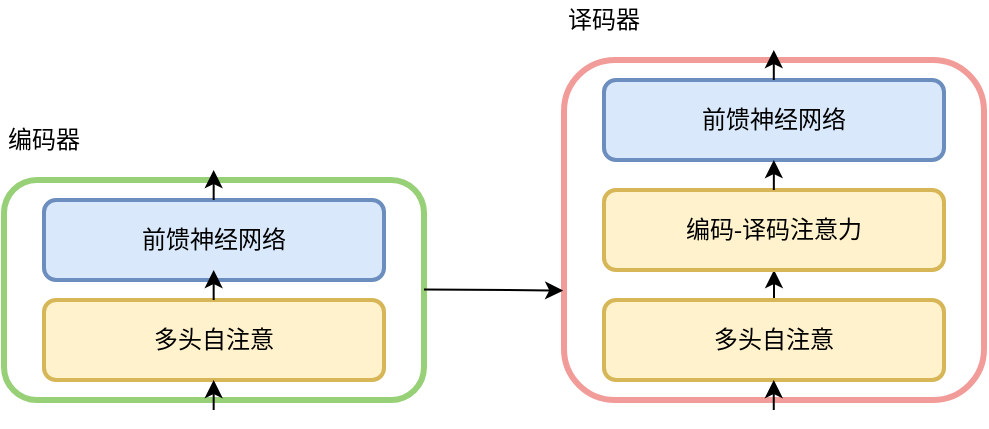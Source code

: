 <mxfile version="14.6.9" type="github">
  <diagram id="Y1r_ca_zKAyjnsKLVMc5" name="第 1 页">
    <mxGraphModel dx="642" dy="425" grid="0" gridSize="10" guides="1" tooltips="1" connect="1" arrows="1" fold="1" page="1" pageScale="1" pageWidth="827" pageHeight="1169" math="0" shadow="0">
      <root>
        <mxCell id="0" />
        <mxCell id="1" parent="0" />
        <mxCell id="dbpu4I7PjvVpwbkaQ9op-1" value="" style="rounded=1;whiteSpace=wrap;html=1;strokeWidth=3;strokeColor=#97D077;" vertex="1" parent="1">
          <mxGeometry x="110" y="220" width="210" height="110" as="geometry" />
        </mxCell>
        <mxCell id="dbpu4I7PjvVpwbkaQ9op-2" value="前馈神经网络" style="rounded=1;whiteSpace=wrap;html=1;strokeWidth=2;fillColor=#dae8fc;strokeColor=#6c8ebf;" vertex="1" parent="1">
          <mxGeometry x="130" y="230" width="170" height="40" as="geometry" />
        </mxCell>
        <mxCell id="dbpu4I7PjvVpwbkaQ9op-4" value="多头自注意" style="rounded=1;whiteSpace=wrap;html=1;strokeWidth=2;fillColor=#fff2cc;strokeColor=#d6b656;" vertex="1" parent="1">
          <mxGeometry x="130" y="280" width="170" height="40" as="geometry" />
        </mxCell>
        <mxCell id="dbpu4I7PjvVpwbkaQ9op-5" value="" style="rounded=1;whiteSpace=wrap;html=1;strokeWidth=3;strokeColor=#F19C99;" vertex="1" parent="1">
          <mxGeometry x="390" y="160" width="210" height="170" as="geometry" />
        </mxCell>
        <mxCell id="dbpu4I7PjvVpwbkaQ9op-6" value="前馈神经网络" style="rounded=1;whiteSpace=wrap;html=1;strokeWidth=2;fillColor=#dae8fc;strokeColor=#6c8ebf;" vertex="1" parent="1">
          <mxGeometry x="410" y="170" width="170" height="40" as="geometry" />
        </mxCell>
        <mxCell id="dbpu4I7PjvVpwbkaQ9op-13" value="" style="edgeStyle=orthogonalEdgeStyle;rounded=0;orthogonalLoop=1;jettySize=auto;html=1;entryX=0.5;entryY=1;entryDx=0;entryDy=0;" edge="1" parent="1" source="dbpu4I7PjvVpwbkaQ9op-7" target="dbpu4I7PjvVpwbkaQ9op-8">
          <mxGeometry relative="1" as="geometry" />
        </mxCell>
        <mxCell id="dbpu4I7PjvVpwbkaQ9op-7" value="多头自注意" style="rounded=1;whiteSpace=wrap;html=1;strokeWidth=2;fillColor=#fff2cc;strokeColor=#d6b656;" vertex="1" parent="1">
          <mxGeometry x="410" y="280" width="170" height="40" as="geometry" />
        </mxCell>
        <mxCell id="dbpu4I7PjvVpwbkaQ9op-8" value="&lt;font style=&quot;font-size: 12px&quot;&gt;&lt;span&gt;编码&lt;/span&gt;&lt;span style=&quot;font-family: &amp;#34;times new roman&amp;#34; , serif&quot; lang=&quot;EN-US&quot;&gt;-&lt;/span&gt;&lt;span&gt;译码注意力&lt;/span&gt;&lt;/font&gt;" style="rounded=1;whiteSpace=wrap;html=1;strokeWidth=2;fillColor=#fff2cc;strokeColor=#d6b656;" vertex="1" parent="1">
          <mxGeometry x="410" y="225" width="170" height="40" as="geometry" />
        </mxCell>
        <mxCell id="dbpu4I7PjvVpwbkaQ9op-10" value="编码器" style="text;html=1;strokeColor=none;fillColor=none;align=center;verticalAlign=middle;whiteSpace=wrap;rounded=0;" vertex="1" parent="1">
          <mxGeometry x="110" y="190" width="40" height="20" as="geometry" />
        </mxCell>
        <mxCell id="dbpu4I7PjvVpwbkaQ9op-11" value="译码器" style="text;html=1;strokeColor=none;fillColor=none;align=center;verticalAlign=middle;whiteSpace=wrap;rounded=0;" vertex="1" parent="1">
          <mxGeometry x="390" y="130" width="40" height="20" as="geometry" />
        </mxCell>
        <mxCell id="dbpu4I7PjvVpwbkaQ9op-12" value="" style="endArrow=classic;html=1;entryX=-0.002;entryY=0.678;entryDx=0;entryDy=0;entryPerimeter=0;" edge="1" parent="1" target="dbpu4I7PjvVpwbkaQ9op-5">
          <mxGeometry width="50" height="50" relative="1" as="geometry">
            <mxPoint x="320" y="274.71" as="sourcePoint" />
            <mxPoint x="370" y="274.71" as="targetPoint" />
          </mxGeometry>
        </mxCell>
        <mxCell id="dbpu4I7PjvVpwbkaQ9op-14" value="" style="edgeStyle=orthogonalEdgeStyle;rounded=0;orthogonalLoop=1;jettySize=auto;html=1;entryX=0.5;entryY=1;entryDx=0;entryDy=0;" edge="1" parent="1">
          <mxGeometry relative="1" as="geometry">
            <mxPoint x="494.92" y="225" as="sourcePoint" />
            <mxPoint x="494.92" y="210" as="targetPoint" />
          </mxGeometry>
        </mxCell>
        <mxCell id="dbpu4I7PjvVpwbkaQ9op-15" value="" style="edgeStyle=orthogonalEdgeStyle;rounded=0;orthogonalLoop=1;jettySize=auto;html=1;entryX=0.5;entryY=1;entryDx=0;entryDy=0;" edge="1" parent="1">
          <mxGeometry relative="1" as="geometry">
            <mxPoint x="494.88" y="335" as="sourcePoint" />
            <mxPoint x="494.88" y="320" as="targetPoint" />
          </mxGeometry>
        </mxCell>
        <mxCell id="dbpu4I7PjvVpwbkaQ9op-16" value="" style="edgeStyle=orthogonalEdgeStyle;rounded=0;orthogonalLoop=1;jettySize=auto;html=1;entryX=0.5;entryY=1;entryDx=0;entryDy=0;" edge="1" parent="1">
          <mxGeometry relative="1" as="geometry">
            <mxPoint x="494.9" y="170" as="sourcePoint" />
            <mxPoint x="494.9" y="155" as="targetPoint" />
          </mxGeometry>
        </mxCell>
        <mxCell id="dbpu4I7PjvVpwbkaQ9op-17" value="" style="edgeStyle=orthogonalEdgeStyle;rounded=0;orthogonalLoop=1;jettySize=auto;html=1;entryX=0.5;entryY=1;entryDx=0;entryDy=0;" edge="1" parent="1">
          <mxGeometry relative="1" as="geometry">
            <mxPoint x="214.83" y="335" as="sourcePoint" />
            <mxPoint x="214.83" y="320" as="targetPoint" />
          </mxGeometry>
        </mxCell>
        <mxCell id="dbpu4I7PjvVpwbkaQ9op-18" value="" style="edgeStyle=orthogonalEdgeStyle;rounded=0;orthogonalLoop=1;jettySize=auto;html=1;entryX=0.5;entryY=1;entryDx=0;entryDy=0;" edge="1" parent="1">
          <mxGeometry relative="1" as="geometry">
            <mxPoint x="214.83" y="280" as="sourcePoint" />
            <mxPoint x="214.83" y="265" as="targetPoint" />
          </mxGeometry>
        </mxCell>
        <mxCell id="dbpu4I7PjvVpwbkaQ9op-19" value="" style="edgeStyle=orthogonalEdgeStyle;rounded=0;orthogonalLoop=1;jettySize=auto;html=1;entryX=0.5;entryY=1;entryDx=0;entryDy=0;" edge="1" parent="1">
          <mxGeometry relative="1" as="geometry">
            <mxPoint x="214.83" y="230" as="sourcePoint" />
            <mxPoint x="214.83" y="215" as="targetPoint" />
          </mxGeometry>
        </mxCell>
      </root>
    </mxGraphModel>
  </diagram>
</mxfile>
